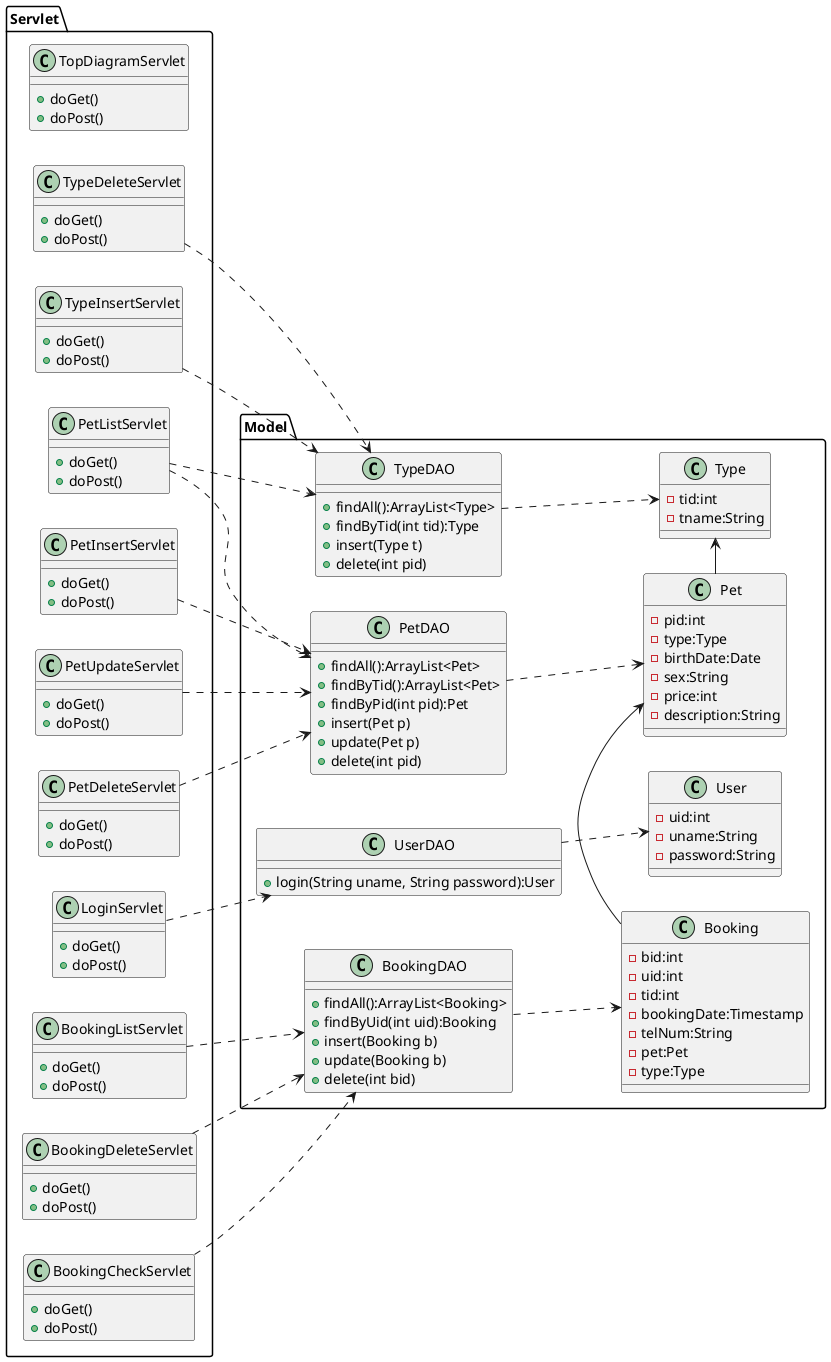 @startuml
left to right direction

package Model{
	class Pet{
		-pid:int
		-type:Type
		-birthDate:Date
		-sex:String
		-price:int
		-description:String
	}

	class Type{
		-tid:int
		-tname:String
	}

	class User{
		-uid:int
		-uname:String
		-password:String
	}

	class Booking{
		-bid:int
		-uid:int
		-tid:int
		-bookingDate:Timestamp
		-telNum:String
		-pet:Pet
		-type:Type
	}

	class PetDAO{
		+findAll():ArrayList<Pet>
		+findByTid():ArrayList<Pet>
		+findByPid(int pid):Pet
		+insert(Pet p)
		+update(Pet p)
		+delete(int pid)
	}

	class TypeDAO{
		+findAll():ArrayList<Type>
		+findByTid(int tid):Type
		+insert(Type t)
		+delete(int pid)
	}

	class UserDAO{
		+login(String uname, String password):User
	}

	class BookingDAO{
		+findAll():ArrayList<Booking>
		+findByUid(int uid):Booking
		+insert(Booking b)
		+update(Booking b)
		+delete(int bid)
	}
}

package Servlet{
	class TopDiagramServlet{
		+doGet()
		+doPost()
	}

	class PetListServlet{
		+doGet()
		+doPost()
	}

	class LoginServlet{
		+doGet()
		+doPost()
	}

	class PetInsertServlet{
		+doGet()
		+doPost()
	}

	class PetUpdateServlet{
		+doGet()
		+doPost()
	}

	class PetDeleteServlet{
		+doGet()
		+doPost()
	}

	class TypeInsertServlet{
		+doGet()
		+doPost()
	}

	class TypeDeleteServlet{
		+doGet()
		+doPost()
	}

	class BookingCheckServlet{
		+doGet()
		+doPost()
	}

	class BookingListServlet{
		+doGet()
		+doPost()
	}

	class BookingDeleteServlet{
		+doGet()
		+doPost()
	}
}


PetListServlet..>TypeDAO
TypeInsertServlet..>TypeDAO
TypeDeleteServlet..>TypeDAO
PetListServlet..>PetDAO
PetInsertServlet..>PetDAO
PetUpdateServlet..>PetDAO
PetDeleteServlet..>PetDAO
LoginServlet..>UserDAO
BookingCheckServlet..>BookingDAO
BookingListServlet..>BookingDAO
BookingDeleteServlet..>BookingDAO

BookingDAO..>Booking
PetDAO..>Pet
TypeDAO..>Type
UserDAO..>User
Booking->Pet
Pet->Type
@enduml